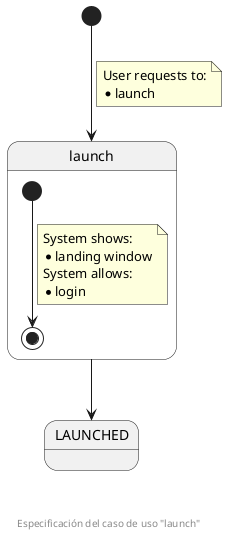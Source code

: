 @startuml
state launch {
  [*] --> [*]
  note on link
    System shows:
    * landing window
    System allows:
    * login
  end note
}
state LAUNCHED

[*] --> launch
note on link
  User requests to:
  * launch
end note
launch --> LAUNCHED

footer \n\n\n Especificación del caso de uso "launch"
@enduml
